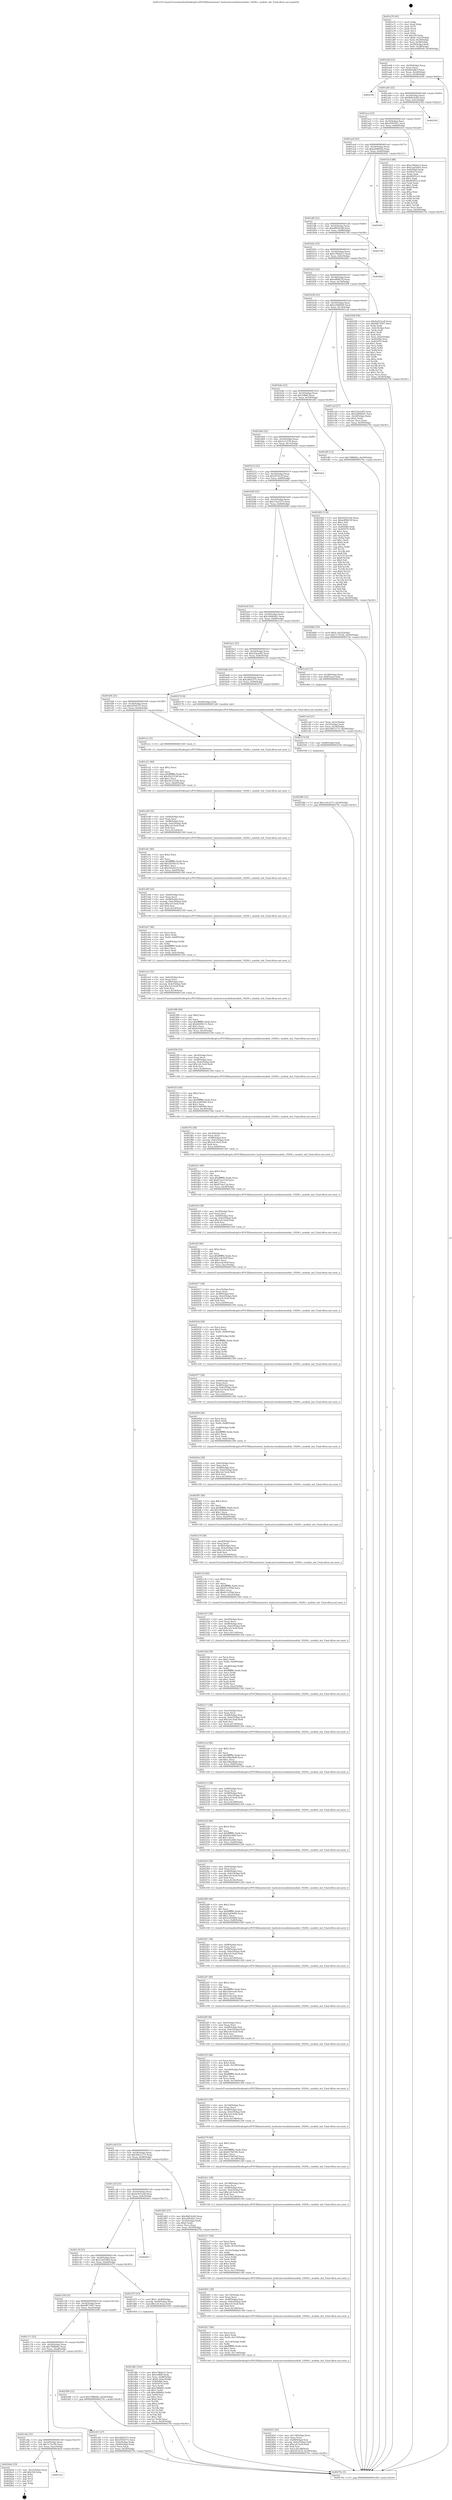 digraph "0x401a70" {
  label = "0x401a70 (/mnt/c/Users/mathe/Desktop/tcc/POCII/binaries/extr_hashcatsrcmodulesmodule_19200.c_module_init_Final-ollvm.out::main(0))"
  labelloc = "t"
  node[shape=record]

  Entry [label="",width=0.3,height=0.3,shape=circle,fillcolor=black,style=filled]
  "0x401a9d" [label="{
     0x401a9d [23]\l
     | [instrs]\l
     &nbsp;&nbsp;0x401a9d \<+3\>: mov -0x50(%rbp),%eax\l
     &nbsp;&nbsp;0x401aa0 \<+2\>: mov %eax,%ecx\l
     &nbsp;&nbsp;0x401aa2 \<+6\>: sub $0x8a0afb7f,%ecx\l
     &nbsp;&nbsp;0x401aa8 \<+3\>: mov %eax,-0x54(%rbp)\l
     &nbsp;&nbsp;0x401aab \<+3\>: mov %ecx,-0x58(%rbp)\l
     &nbsp;&nbsp;0x401aae \<+6\>: je 000000000040259e \<main+0xb2e\>\l
  }"]
  "0x40259e" [label="{
     0x40259e\l
  }", style=dashed]
  "0x401ab4" [label="{
     0x401ab4 [22]\l
     | [instrs]\l
     &nbsp;&nbsp;0x401ab4 \<+5\>: jmp 0000000000401ab9 \<main+0x49\>\l
     &nbsp;&nbsp;0x401ab9 \<+3\>: mov -0x54(%rbp),%eax\l
     &nbsp;&nbsp;0x401abc \<+5\>: sub $0x9b814c60,%eax\l
     &nbsp;&nbsp;0x401ac1 \<+3\>: mov %eax,-0x5c(%rbp)\l
     &nbsp;&nbsp;0x401ac4 \<+6\>: je 0000000000402592 \<main+0xb22\>\l
  }"]
  Exit [label="",width=0.3,height=0.3,shape=circle,fillcolor=black,style=filled,peripheries=2]
  "0x402592" [label="{
     0x402592\l
  }", style=dashed]
  "0x401aca" [label="{
     0x401aca [22]\l
     | [instrs]\l
     &nbsp;&nbsp;0x401aca \<+5\>: jmp 0000000000401acf \<main+0x5f\>\l
     &nbsp;&nbsp;0x401acf \<+3\>: mov -0x54(%rbp),%eax\l
     &nbsp;&nbsp;0x401ad2 \<+5\>: sub $0xa5f93d21,%eax\l
     &nbsp;&nbsp;0x401ad7 \<+3\>: mov %eax,-0x60(%rbp)\l
     &nbsp;&nbsp;0x401ada \<+6\>: je 0000000000401d1d \<main+0x2ad\>\l
  }"]
  "0x401ca3" [label="{
     0x401ca3\l
  }", style=dashed]
  "0x401d1d" [label="{
     0x401d1d [88]\l
     | [instrs]\l
     &nbsp;&nbsp;0x401d1d \<+5\>: mov $0xe786da15,%eax\l
     &nbsp;&nbsp;0x401d22 \<+5\>: mov $0x52a02b62,%ecx\l
     &nbsp;&nbsp;0x401d27 \<+7\>: mov 0x4050b0,%edx\l
     &nbsp;&nbsp;0x401d2e \<+7\>: mov 0x405070,%esi\l
     &nbsp;&nbsp;0x401d35 \<+2\>: mov %edx,%edi\l
     &nbsp;&nbsp;0x401d37 \<+6\>: add $0x893f51e3,%edi\l
     &nbsp;&nbsp;0x401d3d \<+3\>: sub $0x1,%edi\l
     &nbsp;&nbsp;0x401d40 \<+6\>: sub $0x893f51e3,%edi\l
     &nbsp;&nbsp;0x401d46 \<+3\>: imul %edi,%edx\l
     &nbsp;&nbsp;0x401d49 \<+3\>: and $0x1,%edx\l
     &nbsp;&nbsp;0x401d4c \<+3\>: cmp $0x0,%edx\l
     &nbsp;&nbsp;0x401d4f \<+4\>: sete %r8b\l
     &nbsp;&nbsp;0x401d53 \<+3\>: cmp $0xa,%esi\l
     &nbsp;&nbsp;0x401d56 \<+4\>: setl %r9b\l
     &nbsp;&nbsp;0x401d5a \<+3\>: mov %r8b,%r10b\l
     &nbsp;&nbsp;0x401d5d \<+3\>: and %r9b,%r10b\l
     &nbsp;&nbsp;0x401d60 \<+3\>: xor %r9b,%r8b\l
     &nbsp;&nbsp;0x401d63 \<+3\>: or %r8b,%r10b\l
     &nbsp;&nbsp;0x401d66 \<+4\>: test $0x1,%r10b\l
     &nbsp;&nbsp;0x401d6a \<+3\>: cmovne %ecx,%eax\l
     &nbsp;&nbsp;0x401d6d \<+3\>: mov %eax,-0x50(%rbp)\l
     &nbsp;&nbsp;0x401d70 \<+5\>: jmp 000000000040270c \<main+0xc9c\>\l
  }"]
  "0x401ae0" [label="{
     0x401ae0 [22]\l
     | [instrs]\l
     &nbsp;&nbsp;0x401ae0 \<+5\>: jmp 0000000000401ae5 \<main+0x75\>\l
     &nbsp;&nbsp;0x401ae5 \<+3\>: mov -0x54(%rbp),%eax\l
     &nbsp;&nbsp;0x401ae8 \<+5\>: sub $0xa69f045b,%eax\l
     &nbsp;&nbsp;0x401aed \<+3\>: mov %eax,-0x64(%rbp)\l
     &nbsp;&nbsp;0x401af0 \<+6\>: je 0000000000402681 \<main+0xc11\>\l
  }"]
  "0x4026a0" [label="{
     0x4026a0 [19]\l
     | [instrs]\l
     &nbsp;&nbsp;0x4026a0 \<+3\>: mov -0x2c(%rbp),%eax\l
     &nbsp;&nbsp;0x4026a3 \<+7\>: add $0x100,%rsp\l
     &nbsp;&nbsp;0x4026aa \<+1\>: pop %rbx\l
     &nbsp;&nbsp;0x4026ab \<+2\>: pop %r12\l
     &nbsp;&nbsp;0x4026ad \<+2\>: pop %r14\l
     &nbsp;&nbsp;0x4026af \<+2\>: pop %r15\l
     &nbsp;&nbsp;0x4026b1 \<+1\>: pop %rbp\l
     &nbsp;&nbsp;0x4026b2 \<+1\>: ret\l
  }"]
  "0x402681" [label="{
     0x402681\l
  }", style=dashed]
  "0x401af6" [label="{
     0x401af6 [22]\l
     | [instrs]\l
     &nbsp;&nbsp;0x401af6 \<+5\>: jmp 0000000000401afb \<main+0x8b\>\l
     &nbsp;&nbsp;0x401afb \<+3\>: mov -0x54(%rbp),%eax\l
     &nbsp;&nbsp;0x401afe \<+5\>: sub $0xd865bcd8,%eax\l
     &nbsp;&nbsp;0x401b03 \<+3\>: mov %eax,-0x68(%rbp)\l
     &nbsp;&nbsp;0x401b06 \<+6\>: je 0000000000402700 \<main+0xc90\>\l
  }"]
  "0x402586" [label="{
     0x402586 [12]\l
     | [instrs]\l
     &nbsp;&nbsp;0x402586 \<+7\>: movl $0x116c5273,-0x50(%rbp)\l
     &nbsp;&nbsp;0x40258d \<+5\>: jmp 000000000040270c \<main+0xc9c\>\l
  }"]
  "0x402700" [label="{
     0x402700\l
  }", style=dashed]
  "0x401b0c" [label="{
     0x401b0c [22]\l
     | [instrs]\l
     &nbsp;&nbsp;0x401b0c \<+5\>: jmp 0000000000401b11 \<main+0xa1\>\l
     &nbsp;&nbsp;0x401b11 \<+3\>: mov -0x54(%rbp),%eax\l
     &nbsp;&nbsp;0x401b14 \<+5\>: sub $0xe786da15,%eax\l
     &nbsp;&nbsp;0x401b19 \<+3\>: mov %eax,-0x6c(%rbp)\l
     &nbsp;&nbsp;0x401b1c \<+6\>: je 00000000004026b3 \<main+0xc43\>\l
  }"]
  "0x40257d" [label="{
     0x40257d [9]\l
     | [instrs]\l
     &nbsp;&nbsp;0x40257d \<+4\>: mov -0x48(%rbp),%rdi\l
     &nbsp;&nbsp;0x402581 \<+5\>: call 0000000000401030 \<free@plt\>\l
     | [calls]\l
     &nbsp;&nbsp;0x401030 \{1\} (unknown)\l
  }"]
  "0x4026b3" [label="{
     0x4026b3\l
  }", style=dashed]
  "0x401b22" [label="{
     0x401b22 [22]\l
     | [instrs]\l
     &nbsp;&nbsp;0x401b22 \<+5\>: jmp 0000000000401b27 \<main+0xb7\>\l
     &nbsp;&nbsp;0x401b27 \<+3\>: mov -0x54(%rbp),%eax\l
     &nbsp;&nbsp;0x401b2a \<+5\>: sub $0xedf99e78,%eax\l
     &nbsp;&nbsp;0x401b2f \<+3\>: mov %eax,-0x70(%rbp)\l
     &nbsp;&nbsp;0x401b32 \<+6\>: je 0000000000402508 \<main+0xa98\>\l
  }"]
  "0x402455" [label="{
     0x402455 [45]\l
     | [instrs]\l
     &nbsp;&nbsp;0x402455 \<+6\>: mov -0x118(%rbp),%ecx\l
     &nbsp;&nbsp;0x40245b \<+3\>: imul %eax,%ecx\l
     &nbsp;&nbsp;0x40245e \<+4\>: mov -0x48(%rbp),%rsi\l
     &nbsp;&nbsp;0x402462 \<+4\>: movslq -0x4c(%rbp),%rdi\l
     &nbsp;&nbsp;0x402466 \<+7\>: imul $0x1e0,%rdi,%rdi\l
     &nbsp;&nbsp;0x40246d \<+3\>: add %rdi,%rsi\l
     &nbsp;&nbsp;0x402470 \<+6\>: mov %ecx,0x1d8(%rsi)\l
     &nbsp;&nbsp;0x402476 \<+7\>: movl $0x347d12f,-0x50(%rbp)\l
     &nbsp;&nbsp;0x40247d \<+5\>: jmp 000000000040270c \<main+0xc9c\>\l
  }"]
  "0x402508" [label="{
     0x402508 [96]\l
     | [instrs]\l
     &nbsp;&nbsp;0x402508 \<+5\>: mov $0x4e931ee8,%eax\l
     &nbsp;&nbsp;0x40250d \<+5\>: mov $0x6f872907,%ecx\l
     &nbsp;&nbsp;0x402512 \<+2\>: xor %edx,%edx\l
     &nbsp;&nbsp;0x402514 \<+3\>: mov -0x4c(%rbp),%esi\l
     &nbsp;&nbsp;0x402517 \<+2\>: mov %edx,%edi\l
     &nbsp;&nbsp;0x402519 \<+3\>: sub $0x1,%edi\l
     &nbsp;&nbsp;0x40251c \<+2\>: sub %edi,%esi\l
     &nbsp;&nbsp;0x40251e \<+3\>: mov %esi,-0x4c(%rbp)\l
     &nbsp;&nbsp;0x402521 \<+7\>: mov 0x4050b0,%esi\l
     &nbsp;&nbsp;0x402528 \<+7\>: mov 0x405070,%edi\l
     &nbsp;&nbsp;0x40252f \<+3\>: sub $0x1,%edx\l
     &nbsp;&nbsp;0x402532 \<+3\>: mov %esi,%r8d\l
     &nbsp;&nbsp;0x402535 \<+3\>: add %edx,%r8d\l
     &nbsp;&nbsp;0x402538 \<+4\>: imul %r8d,%esi\l
     &nbsp;&nbsp;0x40253c \<+3\>: and $0x1,%esi\l
     &nbsp;&nbsp;0x40253f \<+3\>: cmp $0x0,%esi\l
     &nbsp;&nbsp;0x402542 \<+4\>: sete %r9b\l
     &nbsp;&nbsp;0x402546 \<+3\>: cmp $0xa,%edi\l
     &nbsp;&nbsp;0x402549 \<+4\>: setl %r10b\l
     &nbsp;&nbsp;0x40254d \<+3\>: mov %r9b,%r11b\l
     &nbsp;&nbsp;0x402550 \<+3\>: and %r10b,%r11b\l
     &nbsp;&nbsp;0x402553 \<+3\>: xor %r10b,%r9b\l
     &nbsp;&nbsp;0x402556 \<+3\>: or %r9b,%r11b\l
     &nbsp;&nbsp;0x402559 \<+4\>: test $0x1,%r11b\l
     &nbsp;&nbsp;0x40255d \<+3\>: cmovne %ecx,%eax\l
     &nbsp;&nbsp;0x402560 \<+3\>: mov %eax,-0x50(%rbp)\l
     &nbsp;&nbsp;0x402563 \<+5\>: jmp 000000000040270c \<main+0xc9c\>\l
  }"]
  "0x401b38" [label="{
     0x401b38 [22]\l
     | [instrs]\l
     &nbsp;&nbsp;0x401b38 \<+5\>: jmp 0000000000401b3d \<main+0xcd\>\l
     &nbsp;&nbsp;0x401b3d \<+3\>: mov -0x54(%rbp),%eax\l
     &nbsp;&nbsp;0x401b40 \<+5\>: sub $0xee448569,%eax\l
     &nbsp;&nbsp;0x401b45 \<+3\>: mov %eax,-0x74(%rbp)\l
     &nbsp;&nbsp;0x401b48 \<+6\>: je 0000000000401cad \<main+0x23d\>\l
  }"]
  "0x402427" [label="{
     0x402427 [46]\l
     | [instrs]\l
     &nbsp;&nbsp;0x402427 \<+2\>: xor %ecx,%ecx\l
     &nbsp;&nbsp;0x402429 \<+5\>: mov $0x2,%edx\l
     &nbsp;&nbsp;0x40242e \<+6\>: mov %edx,-0x114(%rbp)\l
     &nbsp;&nbsp;0x402434 \<+1\>: cltd\l
     &nbsp;&nbsp;0x402435 \<+7\>: mov -0x114(%rbp),%r8d\l
     &nbsp;&nbsp;0x40243c \<+3\>: idiv %r8d\l
     &nbsp;&nbsp;0x40243f \<+6\>: imul $0xfffffffe,%edx,%edx\l
     &nbsp;&nbsp;0x402445 \<+3\>: sub $0x1,%ecx\l
     &nbsp;&nbsp;0x402448 \<+2\>: sub %ecx,%edx\l
     &nbsp;&nbsp;0x40244a \<+6\>: mov %edx,-0x118(%rbp)\l
     &nbsp;&nbsp;0x402450 \<+5\>: call 0000000000401160 \<next_i\>\l
     | [calls]\l
     &nbsp;&nbsp;0x401160 \{1\} (/mnt/c/Users/mathe/Desktop/tcc/POCII/binaries/extr_hashcatsrcmodulesmodule_19200.c_module_init_Final-ollvm.out::next_i)\l
  }"]
  "0x401cad" [label="{
     0x401cad [27]\l
     | [instrs]\l
     &nbsp;&nbsp;0x401cad \<+5\>: mov $0x224aedf2,%eax\l
     &nbsp;&nbsp;0x401cb2 \<+5\>: mov $0x1d846441,%ecx\l
     &nbsp;&nbsp;0x401cb7 \<+3\>: mov -0x28(%rbp),%edx\l
     &nbsp;&nbsp;0x401cba \<+3\>: cmp $0x2,%edx\l
     &nbsp;&nbsp;0x401cbd \<+3\>: cmovne %ecx,%eax\l
     &nbsp;&nbsp;0x401cc0 \<+3\>: mov %eax,-0x50(%rbp)\l
     &nbsp;&nbsp;0x401cc3 \<+5\>: jmp 000000000040270c \<main+0xc9c\>\l
  }"]
  "0x401b4e" [label="{
     0x401b4e [22]\l
     | [instrs]\l
     &nbsp;&nbsp;0x401b4e \<+5\>: jmp 0000000000401b53 \<main+0xe3\>\l
     &nbsp;&nbsp;0x401b53 \<+3\>: mov -0x54(%rbp),%eax\l
     &nbsp;&nbsp;0x401b56 \<+5\>: sub $0x3effd6,%eax\l
     &nbsp;&nbsp;0x401b5b \<+3\>: mov %eax,-0x78(%rbp)\l
     &nbsp;&nbsp;0x401b5e \<+6\>: je 0000000000401df5 \<main+0x385\>\l
  }"]
  "0x40270c" [label="{
     0x40270c [5]\l
     | [instrs]\l
     &nbsp;&nbsp;0x40270c \<+5\>: jmp 0000000000401a9d \<main+0x2d\>\l
  }"]
  "0x401a70" [label="{
     0x401a70 [45]\l
     | [instrs]\l
     &nbsp;&nbsp;0x401a70 \<+1\>: push %rbp\l
     &nbsp;&nbsp;0x401a71 \<+3\>: mov %rsp,%rbp\l
     &nbsp;&nbsp;0x401a74 \<+2\>: push %r15\l
     &nbsp;&nbsp;0x401a76 \<+2\>: push %r14\l
     &nbsp;&nbsp;0x401a78 \<+2\>: push %r12\l
     &nbsp;&nbsp;0x401a7a \<+1\>: push %rbx\l
     &nbsp;&nbsp;0x401a7b \<+7\>: sub $0x100,%rsp\l
     &nbsp;&nbsp;0x401a82 \<+7\>: movl $0x0,-0x2c(%rbp)\l
     &nbsp;&nbsp;0x401a89 \<+3\>: mov %edi,-0x30(%rbp)\l
     &nbsp;&nbsp;0x401a8c \<+4\>: mov %rsi,-0x38(%rbp)\l
     &nbsp;&nbsp;0x401a90 \<+3\>: mov -0x30(%rbp),%edi\l
     &nbsp;&nbsp;0x401a93 \<+3\>: mov %edi,-0x28(%rbp)\l
     &nbsp;&nbsp;0x401a96 \<+7\>: movl $0xee448569,-0x50(%rbp)\l
  }"]
  "0x402401" [label="{
     0x402401 [38]\l
     | [instrs]\l
     &nbsp;&nbsp;0x402401 \<+6\>: mov -0x110(%rbp),%ecx\l
     &nbsp;&nbsp;0x402407 \<+3\>: imul %eax,%ecx\l
     &nbsp;&nbsp;0x40240a \<+4\>: mov -0x48(%rbp),%rsi\l
     &nbsp;&nbsp;0x40240e \<+4\>: movslq -0x4c(%rbp),%rdi\l
     &nbsp;&nbsp;0x402412 \<+7\>: imul $0x1e0,%rdi,%rdi\l
     &nbsp;&nbsp;0x402419 \<+3\>: add %rdi,%rsi\l
     &nbsp;&nbsp;0x40241c \<+6\>: mov %ecx,0x1d4(%rsi)\l
     &nbsp;&nbsp;0x402422 \<+5\>: call 0000000000401160 \<next_i\>\l
     | [calls]\l
     &nbsp;&nbsp;0x401160 \{1\} (/mnt/c/Users/mathe/Desktop/tcc/POCII/binaries/extr_hashcatsrcmodulesmodule_19200.c_module_init_Final-ollvm.out::next_i)\l
  }"]
  "0x401df5" [label="{
     0x401df5 [12]\l
     | [instrs]\l
     &nbsp;&nbsp;0x401df5 \<+7\>: movl $0x79f8bf4e,-0x50(%rbp)\l
     &nbsp;&nbsp;0x401dfc \<+5\>: jmp 000000000040270c \<main+0xc9c\>\l
  }"]
  "0x401b64" [label="{
     0x401b64 [22]\l
     | [instrs]\l
     &nbsp;&nbsp;0x401b64 \<+5\>: jmp 0000000000401b69 \<main+0xf9\>\l
     &nbsp;&nbsp;0x401b69 \<+3\>: mov -0x54(%rbp),%eax\l
     &nbsp;&nbsp;0x401b6c \<+5\>: sub $0x1e12276,%eax\l
     &nbsp;&nbsp;0x401b71 \<+3\>: mov %eax,-0x7c(%rbp)\l
     &nbsp;&nbsp;0x401b74 \<+6\>: je 0000000000402624 \<main+0xbb4\>\l
  }"]
  "0x4023c7" [label="{
     0x4023c7 [58]\l
     | [instrs]\l
     &nbsp;&nbsp;0x4023c7 \<+2\>: xor %ecx,%ecx\l
     &nbsp;&nbsp;0x4023c9 \<+5\>: mov $0x2,%edx\l
     &nbsp;&nbsp;0x4023ce \<+6\>: mov %edx,-0x10c(%rbp)\l
     &nbsp;&nbsp;0x4023d4 \<+1\>: cltd\l
     &nbsp;&nbsp;0x4023d5 \<+7\>: mov -0x10c(%rbp),%r8d\l
     &nbsp;&nbsp;0x4023dc \<+3\>: idiv %r8d\l
     &nbsp;&nbsp;0x4023df \<+6\>: imul $0xfffffffe,%edx,%edx\l
     &nbsp;&nbsp;0x4023e5 \<+3\>: mov %ecx,%r9d\l
     &nbsp;&nbsp;0x4023e8 \<+3\>: sub %edx,%r9d\l
     &nbsp;&nbsp;0x4023eb \<+2\>: mov %ecx,%edx\l
     &nbsp;&nbsp;0x4023ed \<+3\>: sub $0x1,%edx\l
     &nbsp;&nbsp;0x4023f0 \<+3\>: add %edx,%r9d\l
     &nbsp;&nbsp;0x4023f3 \<+3\>: sub %r9d,%ecx\l
     &nbsp;&nbsp;0x4023f6 \<+6\>: mov %ecx,-0x110(%rbp)\l
     &nbsp;&nbsp;0x4023fc \<+5\>: call 0000000000401160 \<next_i\>\l
     | [calls]\l
     &nbsp;&nbsp;0x401160 \{1\} (/mnt/c/Users/mathe/Desktop/tcc/POCII/binaries/extr_hashcatsrcmodulesmodule_19200.c_module_init_Final-ollvm.out::next_i)\l
  }"]
  "0x402624" [label="{
     0x402624\l
  }", style=dashed]
  "0x401b7a" [label="{
     0x401b7a [22]\l
     | [instrs]\l
     &nbsp;&nbsp;0x401b7a \<+5\>: jmp 0000000000401b7f \<main+0x10f\>\l
     &nbsp;&nbsp;0x401b7f \<+3\>: mov -0x54(%rbp),%eax\l
     &nbsp;&nbsp;0x401b82 \<+5\>: sub $0x347d12f,%eax\l
     &nbsp;&nbsp;0x401b87 \<+3\>: mov %eax,-0x80(%rbp)\l
     &nbsp;&nbsp;0x401b8a \<+6\>: je 0000000000402482 \<main+0xa12\>\l
  }"]
  "0x4023a1" [label="{
     0x4023a1 [38]\l
     | [instrs]\l
     &nbsp;&nbsp;0x4023a1 \<+6\>: mov -0x108(%rbp),%ecx\l
     &nbsp;&nbsp;0x4023a7 \<+3\>: imul %eax,%ecx\l
     &nbsp;&nbsp;0x4023aa \<+4\>: mov -0x48(%rbp),%rsi\l
     &nbsp;&nbsp;0x4023ae \<+4\>: movslq -0x4c(%rbp),%rdi\l
     &nbsp;&nbsp;0x4023b2 \<+7\>: imul $0x1e0,%rdi,%rdi\l
     &nbsp;&nbsp;0x4023b9 \<+3\>: add %rdi,%rsi\l
     &nbsp;&nbsp;0x4023bc \<+6\>: mov %ecx,0x1d0(%rsi)\l
     &nbsp;&nbsp;0x4023c2 \<+5\>: call 0000000000401160 \<next_i\>\l
     | [calls]\l
     &nbsp;&nbsp;0x401160 \{1\} (/mnt/c/Users/mathe/Desktop/tcc/POCII/binaries/extr_hashcatsrcmodulesmodule_19200.c_module_init_Final-ollvm.out::next_i)\l
  }"]
  "0x402482" [label="{
     0x402482 [134]\l
     | [instrs]\l
     &nbsp;&nbsp;0x402482 \<+5\>: mov $0x4e931ee8,%eax\l
     &nbsp;&nbsp;0x402487 \<+5\>: mov $0xedf99e78,%ecx\l
     &nbsp;&nbsp;0x40248c \<+2\>: mov $0x1,%dl\l
     &nbsp;&nbsp;0x40248e \<+2\>: xor %esi,%esi\l
     &nbsp;&nbsp;0x402490 \<+7\>: mov 0x4050b0,%edi\l
     &nbsp;&nbsp;0x402497 \<+8\>: mov 0x405070,%r8d\l
     &nbsp;&nbsp;0x40249f \<+3\>: sub $0x1,%esi\l
     &nbsp;&nbsp;0x4024a2 \<+3\>: mov %edi,%r9d\l
     &nbsp;&nbsp;0x4024a5 \<+3\>: add %esi,%r9d\l
     &nbsp;&nbsp;0x4024a8 \<+4\>: imul %r9d,%edi\l
     &nbsp;&nbsp;0x4024ac \<+3\>: and $0x1,%edi\l
     &nbsp;&nbsp;0x4024af \<+3\>: cmp $0x0,%edi\l
     &nbsp;&nbsp;0x4024b2 \<+4\>: sete %r10b\l
     &nbsp;&nbsp;0x4024b6 \<+4\>: cmp $0xa,%r8d\l
     &nbsp;&nbsp;0x4024ba \<+4\>: setl %r11b\l
     &nbsp;&nbsp;0x4024be \<+3\>: mov %r10b,%bl\l
     &nbsp;&nbsp;0x4024c1 \<+3\>: xor $0xff,%bl\l
     &nbsp;&nbsp;0x4024c4 \<+3\>: mov %r11b,%r14b\l
     &nbsp;&nbsp;0x4024c7 \<+4\>: xor $0xff,%r14b\l
     &nbsp;&nbsp;0x4024cb \<+3\>: xor $0x0,%dl\l
     &nbsp;&nbsp;0x4024ce \<+3\>: mov %bl,%r15b\l
     &nbsp;&nbsp;0x4024d1 \<+4\>: and $0x0,%r15b\l
     &nbsp;&nbsp;0x4024d5 \<+3\>: and %dl,%r10b\l
     &nbsp;&nbsp;0x4024d8 \<+3\>: mov %r14b,%r12b\l
     &nbsp;&nbsp;0x4024db \<+4\>: and $0x0,%r12b\l
     &nbsp;&nbsp;0x4024df \<+3\>: and %dl,%r11b\l
     &nbsp;&nbsp;0x4024e2 \<+3\>: or %r10b,%r15b\l
     &nbsp;&nbsp;0x4024e5 \<+3\>: or %r11b,%r12b\l
     &nbsp;&nbsp;0x4024e8 \<+3\>: xor %r12b,%r15b\l
     &nbsp;&nbsp;0x4024eb \<+3\>: or %r14b,%bl\l
     &nbsp;&nbsp;0x4024ee \<+3\>: xor $0xff,%bl\l
     &nbsp;&nbsp;0x4024f1 \<+3\>: or $0x0,%dl\l
     &nbsp;&nbsp;0x4024f4 \<+2\>: and %dl,%bl\l
     &nbsp;&nbsp;0x4024f6 \<+3\>: or %bl,%r15b\l
     &nbsp;&nbsp;0x4024f9 \<+4\>: test $0x1,%r15b\l
     &nbsp;&nbsp;0x4024fd \<+3\>: cmovne %ecx,%eax\l
     &nbsp;&nbsp;0x402500 \<+3\>: mov %eax,-0x50(%rbp)\l
     &nbsp;&nbsp;0x402503 \<+5\>: jmp 000000000040270c \<main+0xc9c\>\l
  }"]
  "0x401b90" [label="{
     0x401b90 [25]\l
     | [instrs]\l
     &nbsp;&nbsp;0x401b90 \<+5\>: jmp 0000000000401b95 \<main+0x125\>\l
     &nbsp;&nbsp;0x401b95 \<+3\>: mov -0x54(%rbp),%eax\l
     &nbsp;&nbsp;0x401b98 \<+5\>: sub $0x116c5273,%eax\l
     &nbsp;&nbsp;0x401b9d \<+6\>: mov %eax,-0x84(%rbp)\l
     &nbsp;&nbsp;0x401ba3 \<+6\>: je 000000000040268d \<main+0xc1d\>\l
  }"]
  "0x402379" [label="{
     0x402379 [40]\l
     | [instrs]\l
     &nbsp;&nbsp;0x402379 \<+5\>: mov $0x2,%ecx\l
     &nbsp;&nbsp;0x40237e \<+1\>: cltd\l
     &nbsp;&nbsp;0x40237f \<+2\>: idiv %ecx\l
     &nbsp;&nbsp;0x402381 \<+6\>: imul $0xfffffffe,%edx,%ecx\l
     &nbsp;&nbsp;0x402387 \<+6\>: sub $0x437b0740,%ecx\l
     &nbsp;&nbsp;0x40238d \<+3\>: add $0x1,%ecx\l
     &nbsp;&nbsp;0x402390 \<+6\>: add $0x437b0740,%ecx\l
     &nbsp;&nbsp;0x402396 \<+6\>: mov %ecx,-0x108(%rbp)\l
     &nbsp;&nbsp;0x40239c \<+5\>: call 0000000000401160 \<next_i\>\l
     | [calls]\l
     &nbsp;&nbsp;0x401160 \{1\} (/mnt/c/Users/mathe/Desktop/tcc/POCII/binaries/extr_hashcatsrcmodulesmodule_19200.c_module_init_Final-ollvm.out::next_i)\l
  }"]
  "0x40268d" [label="{
     0x40268d [19]\l
     | [instrs]\l
     &nbsp;&nbsp;0x40268d \<+7\>: movl $0x0,-0x2c(%rbp)\l
     &nbsp;&nbsp;0x402694 \<+7\>: movl $0x7c75e3fe,-0x50(%rbp)\l
     &nbsp;&nbsp;0x40269b \<+5\>: jmp 000000000040270c \<main+0xc9c\>\l
  }"]
  "0x401ba9" [label="{
     0x401ba9 [25]\l
     | [instrs]\l
     &nbsp;&nbsp;0x401ba9 \<+5\>: jmp 0000000000401bae \<main+0x13e\>\l
     &nbsp;&nbsp;0x401bae \<+3\>: mov -0x54(%rbp),%eax\l
     &nbsp;&nbsp;0x401bb1 \<+5\>: sub $0x1d846441,%eax\l
     &nbsp;&nbsp;0x401bb6 \<+6\>: mov %eax,-0x88(%rbp)\l
     &nbsp;&nbsp;0x401bbc \<+6\>: je 0000000000401cc8 \<main+0x258\>\l
  }"]
  "0x402353" [label="{
     0x402353 [38]\l
     | [instrs]\l
     &nbsp;&nbsp;0x402353 \<+6\>: mov -0x104(%rbp),%ecx\l
     &nbsp;&nbsp;0x402359 \<+3\>: imul %eax,%ecx\l
     &nbsp;&nbsp;0x40235c \<+4\>: mov -0x48(%rbp),%rsi\l
     &nbsp;&nbsp;0x402360 \<+4\>: movslq -0x4c(%rbp),%rdi\l
     &nbsp;&nbsp;0x402364 \<+7\>: imul $0x1e0,%rdi,%rdi\l
     &nbsp;&nbsp;0x40236b \<+3\>: add %rdi,%rsi\l
     &nbsp;&nbsp;0x40236e \<+6\>: mov %ecx,0x198(%rsi)\l
     &nbsp;&nbsp;0x402374 \<+5\>: call 0000000000401160 \<next_i\>\l
     | [calls]\l
     &nbsp;&nbsp;0x401160 \{1\} (/mnt/c/Users/mathe/Desktop/tcc/POCII/binaries/extr_hashcatsrcmodulesmodule_19200.c_module_init_Final-ollvm.out::next_i)\l
  }"]
  "0x401cc8" [label="{
     0x401cc8\l
  }", style=dashed]
  "0x401bc2" [label="{
     0x401bc2 [25]\l
     | [instrs]\l
     &nbsp;&nbsp;0x401bc2 \<+5\>: jmp 0000000000401bc7 \<main+0x157\>\l
     &nbsp;&nbsp;0x401bc7 \<+3\>: mov -0x54(%rbp),%eax\l
     &nbsp;&nbsp;0x401bca \<+5\>: sub $0x224aedf2,%eax\l
     &nbsp;&nbsp;0x401bcf \<+6\>: mov %eax,-0x8c(%rbp)\l
     &nbsp;&nbsp;0x401bd5 \<+6\>: je 0000000000401ce0 \<main+0x270\>\l
  }"]
  "0x402325" [label="{
     0x402325 [46]\l
     | [instrs]\l
     &nbsp;&nbsp;0x402325 \<+2\>: xor %ecx,%ecx\l
     &nbsp;&nbsp;0x402327 \<+5\>: mov $0x2,%edx\l
     &nbsp;&nbsp;0x40232c \<+6\>: mov %edx,-0x100(%rbp)\l
     &nbsp;&nbsp;0x402332 \<+1\>: cltd\l
     &nbsp;&nbsp;0x402333 \<+7\>: mov -0x100(%rbp),%r8d\l
     &nbsp;&nbsp;0x40233a \<+3\>: idiv %r8d\l
     &nbsp;&nbsp;0x40233d \<+6\>: imul $0xfffffffe,%edx,%edx\l
     &nbsp;&nbsp;0x402343 \<+3\>: sub $0x1,%ecx\l
     &nbsp;&nbsp;0x402346 \<+2\>: sub %ecx,%edx\l
     &nbsp;&nbsp;0x402348 \<+6\>: mov %edx,-0x104(%rbp)\l
     &nbsp;&nbsp;0x40234e \<+5\>: call 0000000000401160 \<next_i\>\l
     | [calls]\l
     &nbsp;&nbsp;0x401160 \{1\} (/mnt/c/Users/mathe/Desktop/tcc/POCII/binaries/extr_hashcatsrcmodulesmodule_19200.c_module_init_Final-ollvm.out::next_i)\l
  }"]
  "0x401ce0" [label="{
     0x401ce0 [13]\l
     | [instrs]\l
     &nbsp;&nbsp;0x401ce0 \<+4\>: mov -0x38(%rbp),%rax\l
     &nbsp;&nbsp;0x401ce4 \<+4\>: mov 0x8(%rax),%rdi\l
     &nbsp;&nbsp;0x401ce8 \<+5\>: call 0000000000401060 \<atoi@plt\>\l
     | [calls]\l
     &nbsp;&nbsp;0x401060 \{1\} (unknown)\l
  }"]
  "0x401bdb" [label="{
     0x401bdb [25]\l
     | [instrs]\l
     &nbsp;&nbsp;0x401bdb \<+5\>: jmp 0000000000401be0 \<main+0x170\>\l
     &nbsp;&nbsp;0x401be0 \<+3\>: mov -0x54(%rbp),%eax\l
     &nbsp;&nbsp;0x401be3 \<+5\>: sub $0x24b4257c,%eax\l
     &nbsp;&nbsp;0x401be8 \<+6\>: mov %eax,-0x90(%rbp)\l
     &nbsp;&nbsp;0x401bee \<+6\>: je 0000000000402574 \<main+0xb04\>\l
  }"]
  "0x401ced" [label="{
     0x401ced [21]\l
     | [instrs]\l
     &nbsp;&nbsp;0x401ced \<+3\>: mov %eax,-0x3c(%rbp)\l
     &nbsp;&nbsp;0x401cf0 \<+3\>: mov -0x3c(%rbp),%eax\l
     &nbsp;&nbsp;0x401cf3 \<+3\>: mov %eax,-0x24(%rbp)\l
     &nbsp;&nbsp;0x401cf6 \<+7\>: movl $0x39b31173,-0x50(%rbp)\l
     &nbsp;&nbsp;0x401cfd \<+5\>: jmp 000000000040270c \<main+0xc9c\>\l
  }"]
  "0x4022ff" [label="{
     0x4022ff [38]\l
     | [instrs]\l
     &nbsp;&nbsp;0x4022ff \<+6\>: mov -0xfc(%rbp),%ecx\l
     &nbsp;&nbsp;0x402305 \<+3\>: imul %eax,%ecx\l
     &nbsp;&nbsp;0x402308 \<+4\>: mov -0x48(%rbp),%rsi\l
     &nbsp;&nbsp;0x40230c \<+4\>: movslq -0x4c(%rbp),%rdi\l
     &nbsp;&nbsp;0x402310 \<+7\>: imul $0x1e0,%rdi,%rdi\l
     &nbsp;&nbsp;0x402317 \<+3\>: add %rdi,%rsi\l
     &nbsp;&nbsp;0x40231a \<+6\>: mov %ecx,0x194(%rsi)\l
     &nbsp;&nbsp;0x402320 \<+5\>: call 0000000000401160 \<next_i\>\l
     | [calls]\l
     &nbsp;&nbsp;0x401160 \{1\} (/mnt/c/Users/mathe/Desktop/tcc/POCII/binaries/extr_hashcatsrcmodulesmodule_19200.c_module_init_Final-ollvm.out::next_i)\l
  }"]
  "0x402574" [label="{
     0x402574 [9]\l
     | [instrs]\l
     &nbsp;&nbsp;0x402574 \<+4\>: mov -0x48(%rbp),%rdi\l
     &nbsp;&nbsp;0x402578 \<+5\>: call 00000000004015d0 \<module_init\>\l
     | [calls]\l
     &nbsp;&nbsp;0x4015d0 \{1\} (/mnt/c/Users/mathe/Desktop/tcc/POCII/binaries/extr_hashcatsrcmodulesmodule_19200.c_module_init_Final-ollvm.out::module_init)\l
  }"]
  "0x401bf4" [label="{
     0x401bf4 [25]\l
     | [instrs]\l
     &nbsp;&nbsp;0x401bf4 \<+5\>: jmp 0000000000401bf9 \<main+0x189\>\l
     &nbsp;&nbsp;0x401bf9 \<+3\>: mov -0x54(%rbp),%eax\l
     &nbsp;&nbsp;0x401bfc \<+5\>: sub $0x2f356375,%eax\l
     &nbsp;&nbsp;0x401c01 \<+6\>: mov %eax,-0x94(%rbp)\l
     &nbsp;&nbsp;0x401c07 \<+6\>: je 0000000000401e1c \<main+0x3ac\>\l
  }"]
  "0x4022d7" [label="{
     0x4022d7 [40]\l
     | [instrs]\l
     &nbsp;&nbsp;0x4022d7 \<+5\>: mov $0x2,%ecx\l
     &nbsp;&nbsp;0x4022dc \<+1\>: cltd\l
     &nbsp;&nbsp;0x4022dd \<+2\>: idiv %ecx\l
     &nbsp;&nbsp;0x4022df \<+6\>: imul $0xfffffffe,%edx,%ecx\l
     &nbsp;&nbsp;0x4022e5 \<+6\>: sub $0x3c0ecea0,%ecx\l
     &nbsp;&nbsp;0x4022eb \<+3\>: add $0x1,%ecx\l
     &nbsp;&nbsp;0x4022ee \<+6\>: add $0x3c0ecea0,%ecx\l
     &nbsp;&nbsp;0x4022f4 \<+6\>: mov %ecx,-0xfc(%rbp)\l
     &nbsp;&nbsp;0x4022fa \<+5\>: call 0000000000401160 \<next_i\>\l
     | [calls]\l
     &nbsp;&nbsp;0x401160 \{1\} (/mnt/c/Users/mathe/Desktop/tcc/POCII/binaries/extr_hashcatsrcmodulesmodule_19200.c_module_init_Final-ollvm.out::next_i)\l
  }"]
  "0x401e1c" [label="{
     0x401e1c [5]\l
     | [instrs]\l
     &nbsp;&nbsp;0x401e1c \<+5\>: call 0000000000401160 \<next_i\>\l
     | [calls]\l
     &nbsp;&nbsp;0x401160 \{1\} (/mnt/c/Users/mathe/Desktop/tcc/POCII/binaries/extr_hashcatsrcmodulesmodule_19200.c_module_init_Final-ollvm.out::next_i)\l
  }"]
  "0x401c0d" [label="{
     0x401c0d [25]\l
     | [instrs]\l
     &nbsp;&nbsp;0x401c0d \<+5\>: jmp 0000000000401c12 \<main+0x1a2\>\l
     &nbsp;&nbsp;0x401c12 \<+3\>: mov -0x54(%rbp),%eax\l
     &nbsp;&nbsp;0x401c15 \<+5\>: sub $0x39b31173,%eax\l
     &nbsp;&nbsp;0x401c1a \<+6\>: mov %eax,-0x98(%rbp)\l
     &nbsp;&nbsp;0x401c20 \<+6\>: je 0000000000401d02 \<main+0x292\>\l
  }"]
  "0x4022b1" [label="{
     0x4022b1 [38]\l
     | [instrs]\l
     &nbsp;&nbsp;0x4022b1 \<+6\>: mov -0xf8(%rbp),%ecx\l
     &nbsp;&nbsp;0x4022b7 \<+3\>: imul %eax,%ecx\l
     &nbsp;&nbsp;0x4022ba \<+4\>: mov -0x48(%rbp),%rsi\l
     &nbsp;&nbsp;0x4022be \<+4\>: movslq -0x4c(%rbp),%rdi\l
     &nbsp;&nbsp;0x4022c2 \<+7\>: imul $0x1e0,%rdi,%rdi\l
     &nbsp;&nbsp;0x4022c9 \<+3\>: add %rdi,%rsi\l
     &nbsp;&nbsp;0x4022cc \<+6\>: mov %ecx,0x190(%rsi)\l
     &nbsp;&nbsp;0x4022d2 \<+5\>: call 0000000000401160 \<next_i\>\l
     | [calls]\l
     &nbsp;&nbsp;0x401160 \{1\} (/mnt/c/Users/mathe/Desktop/tcc/POCII/binaries/extr_hashcatsrcmodulesmodule_19200.c_module_init_Final-ollvm.out::next_i)\l
  }"]
  "0x401d02" [label="{
     0x401d02 [27]\l
     | [instrs]\l
     &nbsp;&nbsp;0x401d02 \<+5\>: mov $0x9b814c60,%eax\l
     &nbsp;&nbsp;0x401d07 \<+5\>: mov $0xa5f93d21,%ecx\l
     &nbsp;&nbsp;0x401d0c \<+3\>: mov -0x24(%rbp),%edx\l
     &nbsp;&nbsp;0x401d0f \<+3\>: cmp $0x0,%edx\l
     &nbsp;&nbsp;0x401d12 \<+3\>: cmove %ecx,%eax\l
     &nbsp;&nbsp;0x401d15 \<+3\>: mov %eax,-0x50(%rbp)\l
     &nbsp;&nbsp;0x401d18 \<+5\>: jmp 000000000040270c \<main+0xc9c\>\l
  }"]
  "0x401c26" [label="{
     0x401c26 [25]\l
     | [instrs]\l
     &nbsp;&nbsp;0x401c26 \<+5\>: jmp 0000000000401c2b \<main+0x1bb\>\l
     &nbsp;&nbsp;0x401c2b \<+3\>: mov -0x54(%rbp),%eax\l
     &nbsp;&nbsp;0x401c2e \<+5\>: sub $0x4e931ee8,%eax\l
     &nbsp;&nbsp;0x401c33 \<+6\>: mov %eax,-0x9c(%rbp)\l
     &nbsp;&nbsp;0x401c39 \<+6\>: je 00000000004026e1 \<main+0xc71\>\l
  }"]
  "0x402289" [label="{
     0x402289 [40]\l
     | [instrs]\l
     &nbsp;&nbsp;0x402289 \<+5\>: mov $0x2,%ecx\l
     &nbsp;&nbsp;0x40228e \<+1\>: cltd\l
     &nbsp;&nbsp;0x40228f \<+2\>: idiv %ecx\l
     &nbsp;&nbsp;0x402291 \<+6\>: imul $0xfffffffe,%edx,%ecx\l
     &nbsp;&nbsp;0x402297 \<+6\>: add $0x5ad260fb,%ecx\l
     &nbsp;&nbsp;0x40229d \<+3\>: add $0x1,%ecx\l
     &nbsp;&nbsp;0x4022a0 \<+6\>: sub $0x5ad260fb,%ecx\l
     &nbsp;&nbsp;0x4022a6 \<+6\>: mov %ecx,-0xf8(%rbp)\l
     &nbsp;&nbsp;0x4022ac \<+5\>: call 0000000000401160 \<next_i\>\l
     | [calls]\l
     &nbsp;&nbsp;0x401160 \{1\} (/mnt/c/Users/mathe/Desktop/tcc/POCII/binaries/extr_hashcatsrcmodulesmodule_19200.c_module_init_Final-ollvm.out::next_i)\l
  }"]
  "0x4026e1" [label="{
     0x4026e1\l
  }", style=dashed]
  "0x401c3f" [label="{
     0x401c3f [25]\l
     | [instrs]\l
     &nbsp;&nbsp;0x401c3f \<+5\>: jmp 0000000000401c44 \<main+0x1d4\>\l
     &nbsp;&nbsp;0x401c44 \<+3\>: mov -0x54(%rbp),%eax\l
     &nbsp;&nbsp;0x401c47 \<+5\>: sub $0x52a02b62,%eax\l
     &nbsp;&nbsp;0x401c4c \<+6\>: mov %eax,-0xa0(%rbp)\l
     &nbsp;&nbsp;0x401c52 \<+6\>: je 0000000000401d75 \<main+0x305\>\l
  }"]
  "0x402263" [label="{
     0x402263 [38]\l
     | [instrs]\l
     &nbsp;&nbsp;0x402263 \<+6\>: mov -0xf4(%rbp),%ecx\l
     &nbsp;&nbsp;0x402269 \<+3\>: imul %eax,%ecx\l
     &nbsp;&nbsp;0x40226c \<+4\>: mov -0x48(%rbp),%rsi\l
     &nbsp;&nbsp;0x402270 \<+4\>: movslq -0x4c(%rbp),%rdi\l
     &nbsp;&nbsp;0x402274 \<+7\>: imul $0x1e0,%rdi,%rdi\l
     &nbsp;&nbsp;0x40227b \<+3\>: add %rdi,%rsi\l
     &nbsp;&nbsp;0x40227e \<+6\>: mov %ecx,0x18c(%rsi)\l
     &nbsp;&nbsp;0x402284 \<+5\>: call 0000000000401160 \<next_i\>\l
     | [calls]\l
     &nbsp;&nbsp;0x401160 \{1\} (/mnt/c/Users/mathe/Desktop/tcc/POCII/binaries/extr_hashcatsrcmodulesmodule_19200.c_module_init_Final-ollvm.out::next_i)\l
  }"]
  "0x401d75" [label="{
     0x401d75 [23]\l
     | [instrs]\l
     &nbsp;&nbsp;0x401d75 \<+7\>: movl $0x1,-0x40(%rbp)\l
     &nbsp;&nbsp;0x401d7c \<+4\>: movslq -0x40(%rbp),%rax\l
     &nbsp;&nbsp;0x401d80 \<+7\>: imul $0x1e0,%rax,%rdi\l
     &nbsp;&nbsp;0x401d87 \<+5\>: call 0000000000401050 \<malloc@plt\>\l
     | [calls]\l
     &nbsp;&nbsp;0x401050 \{1\} (unknown)\l
  }"]
  "0x401c58" [label="{
     0x401c58 [25]\l
     | [instrs]\l
     &nbsp;&nbsp;0x401c58 \<+5\>: jmp 0000000000401c5d \<main+0x1ed\>\l
     &nbsp;&nbsp;0x401c5d \<+3\>: mov -0x54(%rbp),%eax\l
     &nbsp;&nbsp;0x401c60 \<+5\>: sub $0x6f872907,%eax\l
     &nbsp;&nbsp;0x401c65 \<+6\>: mov %eax,-0xa4(%rbp)\l
     &nbsp;&nbsp;0x401c6b \<+6\>: je 0000000000402568 \<main+0xaf8\>\l
  }"]
  "0x401d8c" [label="{
     0x401d8c [105]\l
     | [instrs]\l
     &nbsp;&nbsp;0x401d8c \<+5\>: mov $0xe786da15,%ecx\l
     &nbsp;&nbsp;0x401d91 \<+5\>: mov $0x3effd6,%edx\l
     &nbsp;&nbsp;0x401d96 \<+4\>: mov %rax,-0x48(%rbp)\l
     &nbsp;&nbsp;0x401d9a \<+7\>: movl $0x0,-0x4c(%rbp)\l
     &nbsp;&nbsp;0x401da1 \<+7\>: mov 0x4050b0,%esi\l
     &nbsp;&nbsp;0x401da8 \<+8\>: mov 0x405070,%r8d\l
     &nbsp;&nbsp;0x401db0 \<+3\>: mov %esi,%r9d\l
     &nbsp;&nbsp;0x401db3 \<+7\>: add $0xc08fdfe2,%r9d\l
     &nbsp;&nbsp;0x401dba \<+4\>: sub $0x1,%r9d\l
     &nbsp;&nbsp;0x401dbe \<+7\>: sub $0xc08fdfe2,%r9d\l
     &nbsp;&nbsp;0x401dc5 \<+4\>: imul %r9d,%esi\l
     &nbsp;&nbsp;0x401dc9 \<+3\>: and $0x1,%esi\l
     &nbsp;&nbsp;0x401dcc \<+3\>: cmp $0x0,%esi\l
     &nbsp;&nbsp;0x401dcf \<+4\>: sete %r10b\l
     &nbsp;&nbsp;0x401dd3 \<+4\>: cmp $0xa,%r8d\l
     &nbsp;&nbsp;0x401dd7 \<+4\>: setl %r11b\l
     &nbsp;&nbsp;0x401ddb \<+3\>: mov %r10b,%bl\l
     &nbsp;&nbsp;0x401dde \<+3\>: and %r11b,%bl\l
     &nbsp;&nbsp;0x401de1 \<+3\>: xor %r11b,%r10b\l
     &nbsp;&nbsp;0x401de4 \<+3\>: or %r10b,%bl\l
     &nbsp;&nbsp;0x401de7 \<+3\>: test $0x1,%bl\l
     &nbsp;&nbsp;0x401dea \<+3\>: cmovne %edx,%ecx\l
     &nbsp;&nbsp;0x401ded \<+3\>: mov %ecx,-0x50(%rbp)\l
     &nbsp;&nbsp;0x401df0 \<+5\>: jmp 000000000040270c \<main+0xc9c\>\l
  }"]
  "0x40223b" [label="{
     0x40223b [40]\l
     | [instrs]\l
     &nbsp;&nbsp;0x40223b \<+5\>: mov $0x2,%ecx\l
     &nbsp;&nbsp;0x402240 \<+1\>: cltd\l
     &nbsp;&nbsp;0x402241 \<+2\>: idiv %ecx\l
     &nbsp;&nbsp;0x402243 \<+6\>: imul $0xfffffffe,%edx,%ecx\l
     &nbsp;&nbsp;0x402249 \<+6\>: sub $0xb02c684,%ecx\l
     &nbsp;&nbsp;0x40224f \<+3\>: add $0x1,%ecx\l
     &nbsp;&nbsp;0x402252 \<+6\>: add $0xb02c684,%ecx\l
     &nbsp;&nbsp;0x402258 \<+6\>: mov %ecx,-0xf4(%rbp)\l
     &nbsp;&nbsp;0x40225e \<+5\>: call 0000000000401160 \<next_i\>\l
     | [calls]\l
     &nbsp;&nbsp;0x401160 \{1\} (/mnt/c/Users/mathe/Desktop/tcc/POCII/binaries/extr_hashcatsrcmodulesmodule_19200.c_module_init_Final-ollvm.out::next_i)\l
  }"]
  "0x402568" [label="{
     0x402568 [12]\l
     | [instrs]\l
     &nbsp;&nbsp;0x402568 \<+7\>: movl $0x79f8bf4e,-0x50(%rbp)\l
     &nbsp;&nbsp;0x40256f \<+5\>: jmp 000000000040270c \<main+0xc9c\>\l
  }"]
  "0x401c71" [label="{
     0x401c71 [25]\l
     | [instrs]\l
     &nbsp;&nbsp;0x401c71 \<+5\>: jmp 0000000000401c76 \<main+0x206\>\l
     &nbsp;&nbsp;0x401c76 \<+3\>: mov -0x54(%rbp),%eax\l
     &nbsp;&nbsp;0x401c79 \<+5\>: sub $0x79f8bf4e,%eax\l
     &nbsp;&nbsp;0x401c7e \<+6\>: mov %eax,-0xa8(%rbp)\l
     &nbsp;&nbsp;0x401c84 \<+6\>: je 0000000000401e01 \<main+0x391\>\l
  }"]
  "0x402215" [label="{
     0x402215 [38]\l
     | [instrs]\l
     &nbsp;&nbsp;0x402215 \<+6\>: mov -0xf0(%rbp),%ecx\l
     &nbsp;&nbsp;0x40221b \<+3\>: imul %eax,%ecx\l
     &nbsp;&nbsp;0x40221e \<+4\>: mov -0x48(%rbp),%rsi\l
     &nbsp;&nbsp;0x402222 \<+4\>: movslq -0x4c(%rbp),%rdi\l
     &nbsp;&nbsp;0x402226 \<+7\>: imul $0x1e0,%rdi,%rdi\l
     &nbsp;&nbsp;0x40222d \<+3\>: add %rdi,%rsi\l
     &nbsp;&nbsp;0x402230 \<+6\>: mov %ecx,0x188(%rsi)\l
     &nbsp;&nbsp;0x402236 \<+5\>: call 0000000000401160 \<next_i\>\l
     | [calls]\l
     &nbsp;&nbsp;0x401160 \{1\} (/mnt/c/Users/mathe/Desktop/tcc/POCII/binaries/extr_hashcatsrcmodulesmodule_19200.c_module_init_Final-ollvm.out::next_i)\l
  }"]
  "0x401e01" [label="{
     0x401e01 [27]\l
     | [instrs]\l
     &nbsp;&nbsp;0x401e01 \<+5\>: mov $0x24b4257c,%eax\l
     &nbsp;&nbsp;0x401e06 \<+5\>: mov $0x2f356375,%ecx\l
     &nbsp;&nbsp;0x401e0b \<+3\>: mov -0x4c(%rbp),%edx\l
     &nbsp;&nbsp;0x401e0e \<+3\>: cmp -0x40(%rbp),%edx\l
     &nbsp;&nbsp;0x401e11 \<+3\>: cmovl %ecx,%eax\l
     &nbsp;&nbsp;0x401e14 \<+3\>: mov %eax,-0x50(%rbp)\l
     &nbsp;&nbsp;0x401e17 \<+5\>: jmp 000000000040270c \<main+0xc9c\>\l
  }"]
  "0x401c8a" [label="{
     0x401c8a [25]\l
     | [instrs]\l
     &nbsp;&nbsp;0x401c8a \<+5\>: jmp 0000000000401c8f \<main+0x21f\>\l
     &nbsp;&nbsp;0x401c8f \<+3\>: mov -0x54(%rbp),%eax\l
     &nbsp;&nbsp;0x401c92 \<+5\>: sub $0x7c75e3fe,%eax\l
     &nbsp;&nbsp;0x401c97 \<+6\>: mov %eax,-0xac(%rbp)\l
     &nbsp;&nbsp;0x401c9d \<+6\>: je 00000000004026a0 \<main+0xc30\>\l
  }"]
  "0x401e21" [label="{
     0x401e21 [40]\l
     | [instrs]\l
     &nbsp;&nbsp;0x401e21 \<+5\>: mov $0x2,%ecx\l
     &nbsp;&nbsp;0x401e26 \<+1\>: cltd\l
     &nbsp;&nbsp;0x401e27 \<+2\>: idiv %ecx\l
     &nbsp;&nbsp;0x401e29 \<+6\>: imul $0xfffffffe,%edx,%ecx\l
     &nbsp;&nbsp;0x401e2f \<+6\>: sub $0x29c25198,%ecx\l
     &nbsp;&nbsp;0x401e35 \<+3\>: add $0x1,%ecx\l
     &nbsp;&nbsp;0x401e38 \<+6\>: add $0x29c25198,%ecx\l
     &nbsp;&nbsp;0x401e3e \<+6\>: mov %ecx,-0xb0(%rbp)\l
     &nbsp;&nbsp;0x401e44 \<+5\>: call 0000000000401160 \<next_i\>\l
     | [calls]\l
     &nbsp;&nbsp;0x401160 \{1\} (/mnt/c/Users/mathe/Desktop/tcc/POCII/binaries/extr_hashcatsrcmodulesmodule_19200.c_module_init_Final-ollvm.out::next_i)\l
  }"]
  "0x401e49" [label="{
     0x401e49 [35]\l
     | [instrs]\l
     &nbsp;&nbsp;0x401e49 \<+6\>: mov -0xb0(%rbp),%ecx\l
     &nbsp;&nbsp;0x401e4f \<+3\>: imul %eax,%ecx\l
     &nbsp;&nbsp;0x401e52 \<+4\>: mov -0x48(%rbp),%rsi\l
     &nbsp;&nbsp;0x401e56 \<+4\>: movslq -0x4c(%rbp),%rdi\l
     &nbsp;&nbsp;0x401e5a \<+7\>: imul $0x1e0,%rdi,%rdi\l
     &nbsp;&nbsp;0x401e61 \<+3\>: add %rdi,%rsi\l
     &nbsp;&nbsp;0x401e64 \<+3\>: mov %ecx,0x10(%rsi)\l
     &nbsp;&nbsp;0x401e67 \<+5\>: call 0000000000401160 \<next_i\>\l
     | [calls]\l
     &nbsp;&nbsp;0x401160 \{1\} (/mnt/c/Users/mathe/Desktop/tcc/POCII/binaries/extr_hashcatsrcmodulesmodule_19200.c_module_init_Final-ollvm.out::next_i)\l
  }"]
  "0x401e6c" [label="{
     0x401e6c [40]\l
     | [instrs]\l
     &nbsp;&nbsp;0x401e6c \<+5\>: mov $0x2,%ecx\l
     &nbsp;&nbsp;0x401e71 \<+1\>: cltd\l
     &nbsp;&nbsp;0x401e72 \<+2\>: idiv %ecx\l
     &nbsp;&nbsp;0x401e74 \<+6\>: imul $0xfffffffe,%edx,%ecx\l
     &nbsp;&nbsp;0x401e7a \<+6\>: add $0x545d5e32,%ecx\l
     &nbsp;&nbsp;0x401e80 \<+3\>: add $0x1,%ecx\l
     &nbsp;&nbsp;0x401e83 \<+6\>: sub $0x545d5e32,%ecx\l
     &nbsp;&nbsp;0x401e89 \<+6\>: mov %ecx,-0xb4(%rbp)\l
     &nbsp;&nbsp;0x401e8f \<+5\>: call 0000000000401160 \<next_i\>\l
     | [calls]\l
     &nbsp;&nbsp;0x401160 \{1\} (/mnt/c/Users/mathe/Desktop/tcc/POCII/binaries/extr_hashcatsrcmodulesmodule_19200.c_module_init_Final-ollvm.out::next_i)\l
  }"]
  "0x401e94" [label="{
     0x401e94 [35]\l
     | [instrs]\l
     &nbsp;&nbsp;0x401e94 \<+6\>: mov -0xb4(%rbp),%ecx\l
     &nbsp;&nbsp;0x401e9a \<+3\>: imul %eax,%ecx\l
     &nbsp;&nbsp;0x401e9d \<+4\>: mov -0x48(%rbp),%rsi\l
     &nbsp;&nbsp;0x401ea1 \<+4\>: movslq -0x4c(%rbp),%rdi\l
     &nbsp;&nbsp;0x401ea5 \<+7\>: imul $0x1e0,%rdi,%rdi\l
     &nbsp;&nbsp;0x401eac \<+3\>: add %rdi,%rsi\l
     &nbsp;&nbsp;0x401eaf \<+3\>: mov %ecx,0x14(%rsi)\l
     &nbsp;&nbsp;0x401eb2 \<+5\>: call 0000000000401160 \<next_i\>\l
     | [calls]\l
     &nbsp;&nbsp;0x401160 \{1\} (/mnt/c/Users/mathe/Desktop/tcc/POCII/binaries/extr_hashcatsrcmodulesmodule_19200.c_module_init_Final-ollvm.out::next_i)\l
  }"]
  "0x401eb7" [label="{
     0x401eb7 [46]\l
     | [instrs]\l
     &nbsp;&nbsp;0x401eb7 \<+2\>: xor %ecx,%ecx\l
     &nbsp;&nbsp;0x401eb9 \<+5\>: mov $0x2,%edx\l
     &nbsp;&nbsp;0x401ebe \<+6\>: mov %edx,-0xb8(%rbp)\l
     &nbsp;&nbsp;0x401ec4 \<+1\>: cltd\l
     &nbsp;&nbsp;0x401ec5 \<+7\>: mov -0xb8(%rbp),%r8d\l
     &nbsp;&nbsp;0x401ecc \<+3\>: idiv %r8d\l
     &nbsp;&nbsp;0x401ecf \<+6\>: imul $0xfffffffe,%edx,%edx\l
     &nbsp;&nbsp;0x401ed5 \<+3\>: sub $0x1,%ecx\l
     &nbsp;&nbsp;0x401ed8 \<+2\>: sub %ecx,%edx\l
     &nbsp;&nbsp;0x401eda \<+6\>: mov %edx,-0xbc(%rbp)\l
     &nbsp;&nbsp;0x401ee0 \<+5\>: call 0000000000401160 \<next_i\>\l
     | [calls]\l
     &nbsp;&nbsp;0x401160 \{1\} (/mnt/c/Users/mathe/Desktop/tcc/POCII/binaries/extr_hashcatsrcmodulesmodule_19200.c_module_init_Final-ollvm.out::next_i)\l
  }"]
  "0x401ee5" [label="{
     0x401ee5 [35]\l
     | [instrs]\l
     &nbsp;&nbsp;0x401ee5 \<+6\>: mov -0xbc(%rbp),%ecx\l
     &nbsp;&nbsp;0x401eeb \<+3\>: imul %eax,%ecx\l
     &nbsp;&nbsp;0x401eee \<+4\>: mov -0x48(%rbp),%rsi\l
     &nbsp;&nbsp;0x401ef2 \<+4\>: movslq -0x4c(%rbp),%rdi\l
     &nbsp;&nbsp;0x401ef6 \<+7\>: imul $0x1e0,%rdi,%rdi\l
     &nbsp;&nbsp;0x401efd \<+3\>: add %rdi,%rsi\l
     &nbsp;&nbsp;0x401f00 \<+3\>: mov %ecx,0x18(%rsi)\l
     &nbsp;&nbsp;0x401f03 \<+5\>: call 0000000000401160 \<next_i\>\l
     | [calls]\l
     &nbsp;&nbsp;0x401160 \{1\} (/mnt/c/Users/mathe/Desktop/tcc/POCII/binaries/extr_hashcatsrcmodulesmodule_19200.c_module_init_Final-ollvm.out::next_i)\l
  }"]
  "0x401f08" [label="{
     0x401f08 [40]\l
     | [instrs]\l
     &nbsp;&nbsp;0x401f08 \<+5\>: mov $0x2,%ecx\l
     &nbsp;&nbsp;0x401f0d \<+1\>: cltd\l
     &nbsp;&nbsp;0x401f0e \<+2\>: idiv %ecx\l
     &nbsp;&nbsp;0x401f10 \<+6\>: imul $0xfffffffe,%edx,%ecx\l
     &nbsp;&nbsp;0x401f16 \<+6\>: sub $0xb0206111,%ecx\l
     &nbsp;&nbsp;0x401f1c \<+3\>: add $0x1,%ecx\l
     &nbsp;&nbsp;0x401f1f \<+6\>: add $0xb0206111,%ecx\l
     &nbsp;&nbsp;0x401f25 \<+6\>: mov %ecx,-0xc0(%rbp)\l
     &nbsp;&nbsp;0x401f2b \<+5\>: call 0000000000401160 \<next_i\>\l
     | [calls]\l
     &nbsp;&nbsp;0x401160 \{1\} (/mnt/c/Users/mathe/Desktop/tcc/POCII/binaries/extr_hashcatsrcmodulesmodule_19200.c_module_init_Final-ollvm.out::next_i)\l
  }"]
  "0x401f30" [label="{
     0x401f30 [35]\l
     | [instrs]\l
     &nbsp;&nbsp;0x401f30 \<+6\>: mov -0xc0(%rbp),%ecx\l
     &nbsp;&nbsp;0x401f36 \<+3\>: imul %eax,%ecx\l
     &nbsp;&nbsp;0x401f39 \<+4\>: mov -0x48(%rbp),%rsi\l
     &nbsp;&nbsp;0x401f3d \<+4\>: movslq -0x4c(%rbp),%rdi\l
     &nbsp;&nbsp;0x401f41 \<+7\>: imul $0x1e0,%rdi,%rdi\l
     &nbsp;&nbsp;0x401f48 \<+3\>: add %rdi,%rsi\l
     &nbsp;&nbsp;0x401f4b \<+3\>: mov %ecx,0x28(%rsi)\l
     &nbsp;&nbsp;0x401f4e \<+5\>: call 0000000000401160 \<next_i\>\l
     | [calls]\l
     &nbsp;&nbsp;0x401160 \{1\} (/mnt/c/Users/mathe/Desktop/tcc/POCII/binaries/extr_hashcatsrcmodulesmodule_19200.c_module_init_Final-ollvm.out::next_i)\l
  }"]
  "0x401f53" [label="{
     0x401f53 [40]\l
     | [instrs]\l
     &nbsp;&nbsp;0x401f53 \<+5\>: mov $0x2,%ecx\l
     &nbsp;&nbsp;0x401f58 \<+1\>: cltd\l
     &nbsp;&nbsp;0x401f59 \<+2\>: idiv %ecx\l
     &nbsp;&nbsp;0x401f5b \<+6\>: imul $0xfffffffe,%edx,%ecx\l
     &nbsp;&nbsp;0x401f61 \<+6\>: sub $0x2cb8500e,%ecx\l
     &nbsp;&nbsp;0x401f67 \<+3\>: add $0x1,%ecx\l
     &nbsp;&nbsp;0x401f6a \<+6\>: add $0x2cb8500e,%ecx\l
     &nbsp;&nbsp;0x401f70 \<+6\>: mov %ecx,-0xc4(%rbp)\l
     &nbsp;&nbsp;0x401f76 \<+5\>: call 0000000000401160 \<next_i\>\l
     | [calls]\l
     &nbsp;&nbsp;0x401160 \{1\} (/mnt/c/Users/mathe/Desktop/tcc/POCII/binaries/extr_hashcatsrcmodulesmodule_19200.c_module_init_Final-ollvm.out::next_i)\l
  }"]
  "0x401f7b" [label="{
     0x401f7b [38]\l
     | [instrs]\l
     &nbsp;&nbsp;0x401f7b \<+6\>: mov -0xc4(%rbp),%ecx\l
     &nbsp;&nbsp;0x401f81 \<+3\>: imul %eax,%ecx\l
     &nbsp;&nbsp;0x401f84 \<+4\>: mov -0x48(%rbp),%rsi\l
     &nbsp;&nbsp;0x401f88 \<+4\>: movslq -0x4c(%rbp),%rdi\l
     &nbsp;&nbsp;0x401f8c \<+7\>: imul $0x1e0,%rdi,%rdi\l
     &nbsp;&nbsp;0x401f93 \<+3\>: add %rdi,%rsi\l
     &nbsp;&nbsp;0x401f96 \<+6\>: mov %ecx,0x80(%rsi)\l
     &nbsp;&nbsp;0x401f9c \<+5\>: call 0000000000401160 \<next_i\>\l
     | [calls]\l
     &nbsp;&nbsp;0x401160 \{1\} (/mnt/c/Users/mathe/Desktop/tcc/POCII/binaries/extr_hashcatsrcmodulesmodule_19200.c_module_init_Final-ollvm.out::next_i)\l
  }"]
  "0x401fa1" [label="{
     0x401fa1 [40]\l
     | [instrs]\l
     &nbsp;&nbsp;0x401fa1 \<+5\>: mov $0x2,%ecx\l
     &nbsp;&nbsp;0x401fa6 \<+1\>: cltd\l
     &nbsp;&nbsp;0x401fa7 \<+2\>: idiv %ecx\l
     &nbsp;&nbsp;0x401fa9 \<+6\>: imul $0xfffffffe,%edx,%ecx\l
     &nbsp;&nbsp;0x401faf \<+6\>: add $0x87aee13d,%ecx\l
     &nbsp;&nbsp;0x401fb5 \<+3\>: add $0x1,%ecx\l
     &nbsp;&nbsp;0x401fb8 \<+6\>: sub $0x87aee13d,%ecx\l
     &nbsp;&nbsp;0x401fbe \<+6\>: mov %ecx,-0xc8(%rbp)\l
     &nbsp;&nbsp;0x401fc4 \<+5\>: call 0000000000401160 \<next_i\>\l
     | [calls]\l
     &nbsp;&nbsp;0x401160 \{1\} (/mnt/c/Users/mathe/Desktop/tcc/POCII/binaries/extr_hashcatsrcmodulesmodule_19200.c_module_init_Final-ollvm.out::next_i)\l
  }"]
  "0x401fc9" [label="{
     0x401fc9 [38]\l
     | [instrs]\l
     &nbsp;&nbsp;0x401fc9 \<+6\>: mov -0xc8(%rbp),%ecx\l
     &nbsp;&nbsp;0x401fcf \<+3\>: imul %eax,%ecx\l
     &nbsp;&nbsp;0x401fd2 \<+4\>: mov -0x48(%rbp),%rsi\l
     &nbsp;&nbsp;0x401fd6 \<+4\>: movslq -0x4c(%rbp),%rdi\l
     &nbsp;&nbsp;0x401fda \<+7\>: imul $0x1e0,%rdi,%rdi\l
     &nbsp;&nbsp;0x401fe1 \<+3\>: add %rdi,%rsi\l
     &nbsp;&nbsp;0x401fe4 \<+6\>: mov %ecx,0x84(%rsi)\l
     &nbsp;&nbsp;0x401fea \<+5\>: call 0000000000401160 \<next_i\>\l
     | [calls]\l
     &nbsp;&nbsp;0x401160 \{1\} (/mnt/c/Users/mathe/Desktop/tcc/POCII/binaries/extr_hashcatsrcmodulesmodule_19200.c_module_init_Final-ollvm.out::next_i)\l
  }"]
  "0x401fef" [label="{
     0x401fef [40]\l
     | [instrs]\l
     &nbsp;&nbsp;0x401fef \<+5\>: mov $0x2,%ecx\l
     &nbsp;&nbsp;0x401ff4 \<+1\>: cltd\l
     &nbsp;&nbsp;0x401ff5 \<+2\>: idiv %ecx\l
     &nbsp;&nbsp;0x401ff7 \<+6\>: imul $0xfffffffe,%edx,%ecx\l
     &nbsp;&nbsp;0x401ffd \<+6\>: add $0xe1de363f,%ecx\l
     &nbsp;&nbsp;0x402003 \<+3\>: add $0x1,%ecx\l
     &nbsp;&nbsp;0x402006 \<+6\>: sub $0xe1de363f,%ecx\l
     &nbsp;&nbsp;0x40200c \<+6\>: mov %ecx,-0xcc(%rbp)\l
     &nbsp;&nbsp;0x402012 \<+5\>: call 0000000000401160 \<next_i\>\l
     | [calls]\l
     &nbsp;&nbsp;0x401160 \{1\} (/mnt/c/Users/mathe/Desktop/tcc/POCII/binaries/extr_hashcatsrcmodulesmodule_19200.c_module_init_Final-ollvm.out::next_i)\l
  }"]
  "0x402017" [label="{
     0x402017 [38]\l
     | [instrs]\l
     &nbsp;&nbsp;0x402017 \<+6\>: mov -0xcc(%rbp),%ecx\l
     &nbsp;&nbsp;0x40201d \<+3\>: imul %eax,%ecx\l
     &nbsp;&nbsp;0x402020 \<+4\>: mov -0x48(%rbp),%rsi\l
     &nbsp;&nbsp;0x402024 \<+4\>: movslq -0x4c(%rbp),%rdi\l
     &nbsp;&nbsp;0x402028 \<+7\>: imul $0x1e0,%rdi,%rdi\l
     &nbsp;&nbsp;0x40202f \<+3\>: add %rdi,%rsi\l
     &nbsp;&nbsp;0x402032 \<+6\>: mov %ecx,0x90(%rsi)\l
     &nbsp;&nbsp;0x402038 \<+5\>: call 0000000000401160 \<next_i\>\l
     | [calls]\l
     &nbsp;&nbsp;0x401160 \{1\} (/mnt/c/Users/mathe/Desktop/tcc/POCII/binaries/extr_hashcatsrcmodulesmodule_19200.c_module_init_Final-ollvm.out::next_i)\l
  }"]
  "0x40203d" [label="{
     0x40203d [58]\l
     | [instrs]\l
     &nbsp;&nbsp;0x40203d \<+2\>: xor %ecx,%ecx\l
     &nbsp;&nbsp;0x40203f \<+5\>: mov $0x2,%edx\l
     &nbsp;&nbsp;0x402044 \<+6\>: mov %edx,-0xd0(%rbp)\l
     &nbsp;&nbsp;0x40204a \<+1\>: cltd\l
     &nbsp;&nbsp;0x40204b \<+7\>: mov -0xd0(%rbp),%r8d\l
     &nbsp;&nbsp;0x402052 \<+3\>: idiv %r8d\l
     &nbsp;&nbsp;0x402055 \<+6\>: imul $0xfffffffe,%edx,%edx\l
     &nbsp;&nbsp;0x40205b \<+3\>: mov %ecx,%r9d\l
     &nbsp;&nbsp;0x40205e \<+3\>: sub %edx,%r9d\l
     &nbsp;&nbsp;0x402061 \<+2\>: mov %ecx,%edx\l
     &nbsp;&nbsp;0x402063 \<+3\>: sub $0x1,%edx\l
     &nbsp;&nbsp;0x402066 \<+3\>: add %edx,%r9d\l
     &nbsp;&nbsp;0x402069 \<+3\>: sub %r9d,%ecx\l
     &nbsp;&nbsp;0x40206c \<+6\>: mov %ecx,-0xd4(%rbp)\l
     &nbsp;&nbsp;0x402072 \<+5\>: call 0000000000401160 \<next_i\>\l
     | [calls]\l
     &nbsp;&nbsp;0x401160 \{1\} (/mnt/c/Users/mathe/Desktop/tcc/POCII/binaries/extr_hashcatsrcmodulesmodule_19200.c_module_init_Final-ollvm.out::next_i)\l
  }"]
  "0x402077" [label="{
     0x402077 [38]\l
     | [instrs]\l
     &nbsp;&nbsp;0x402077 \<+6\>: mov -0xd4(%rbp),%ecx\l
     &nbsp;&nbsp;0x40207d \<+3\>: imul %eax,%ecx\l
     &nbsp;&nbsp;0x402080 \<+4\>: mov -0x48(%rbp),%rsi\l
     &nbsp;&nbsp;0x402084 \<+4\>: movslq -0x4c(%rbp),%rdi\l
     &nbsp;&nbsp;0x402088 \<+7\>: imul $0x1e0,%rdi,%rdi\l
     &nbsp;&nbsp;0x40208f \<+3\>: add %rdi,%rsi\l
     &nbsp;&nbsp;0x402092 \<+6\>: mov %ecx,0xd0(%rsi)\l
     &nbsp;&nbsp;0x402098 \<+5\>: call 0000000000401160 \<next_i\>\l
     | [calls]\l
     &nbsp;&nbsp;0x401160 \{1\} (/mnt/c/Users/mathe/Desktop/tcc/POCII/binaries/extr_hashcatsrcmodulesmodule_19200.c_module_init_Final-ollvm.out::next_i)\l
  }"]
  "0x40209d" [label="{
     0x40209d [46]\l
     | [instrs]\l
     &nbsp;&nbsp;0x40209d \<+2\>: xor %ecx,%ecx\l
     &nbsp;&nbsp;0x40209f \<+5\>: mov $0x2,%edx\l
     &nbsp;&nbsp;0x4020a4 \<+6\>: mov %edx,-0xd8(%rbp)\l
     &nbsp;&nbsp;0x4020aa \<+1\>: cltd\l
     &nbsp;&nbsp;0x4020ab \<+7\>: mov -0xd8(%rbp),%r8d\l
     &nbsp;&nbsp;0x4020b2 \<+3\>: idiv %r8d\l
     &nbsp;&nbsp;0x4020b5 \<+6\>: imul $0xfffffffe,%edx,%edx\l
     &nbsp;&nbsp;0x4020bb \<+3\>: sub $0x1,%ecx\l
     &nbsp;&nbsp;0x4020be \<+2\>: sub %ecx,%edx\l
     &nbsp;&nbsp;0x4020c0 \<+6\>: mov %edx,-0xdc(%rbp)\l
     &nbsp;&nbsp;0x4020c6 \<+5\>: call 0000000000401160 \<next_i\>\l
     | [calls]\l
     &nbsp;&nbsp;0x401160 \{1\} (/mnt/c/Users/mathe/Desktop/tcc/POCII/binaries/extr_hashcatsrcmodulesmodule_19200.c_module_init_Final-ollvm.out::next_i)\l
  }"]
  "0x4020cb" [label="{
     0x4020cb [38]\l
     | [instrs]\l
     &nbsp;&nbsp;0x4020cb \<+6\>: mov -0xdc(%rbp),%ecx\l
     &nbsp;&nbsp;0x4020d1 \<+3\>: imul %eax,%ecx\l
     &nbsp;&nbsp;0x4020d4 \<+4\>: mov -0x48(%rbp),%rsi\l
     &nbsp;&nbsp;0x4020d8 \<+4\>: movslq -0x4c(%rbp),%rdi\l
     &nbsp;&nbsp;0x4020dc \<+7\>: imul $0x1e0,%rdi,%rdi\l
     &nbsp;&nbsp;0x4020e3 \<+3\>: add %rdi,%rsi\l
     &nbsp;&nbsp;0x4020e6 \<+6\>: mov %ecx,0x100(%rsi)\l
     &nbsp;&nbsp;0x4020ec \<+5\>: call 0000000000401160 \<next_i\>\l
     | [calls]\l
     &nbsp;&nbsp;0x401160 \{1\} (/mnt/c/Users/mathe/Desktop/tcc/POCII/binaries/extr_hashcatsrcmodulesmodule_19200.c_module_init_Final-ollvm.out::next_i)\l
  }"]
  "0x4020f1" [label="{
     0x4020f1 [40]\l
     | [instrs]\l
     &nbsp;&nbsp;0x4020f1 \<+5\>: mov $0x2,%ecx\l
     &nbsp;&nbsp;0x4020f6 \<+1\>: cltd\l
     &nbsp;&nbsp;0x4020f7 \<+2\>: idiv %ecx\l
     &nbsp;&nbsp;0x4020f9 \<+6\>: imul $0xfffffffe,%edx,%ecx\l
     &nbsp;&nbsp;0x4020ff \<+6\>: add $0x18f48ded,%ecx\l
     &nbsp;&nbsp;0x402105 \<+3\>: add $0x1,%ecx\l
     &nbsp;&nbsp;0x402108 \<+6\>: sub $0x18f48ded,%ecx\l
     &nbsp;&nbsp;0x40210e \<+6\>: mov %ecx,-0xe0(%rbp)\l
     &nbsp;&nbsp;0x402114 \<+5\>: call 0000000000401160 \<next_i\>\l
     | [calls]\l
     &nbsp;&nbsp;0x401160 \{1\} (/mnt/c/Users/mathe/Desktop/tcc/POCII/binaries/extr_hashcatsrcmodulesmodule_19200.c_module_init_Final-ollvm.out::next_i)\l
  }"]
  "0x402119" [label="{
     0x402119 [38]\l
     | [instrs]\l
     &nbsp;&nbsp;0x402119 \<+6\>: mov -0xe0(%rbp),%ecx\l
     &nbsp;&nbsp;0x40211f \<+3\>: imul %eax,%ecx\l
     &nbsp;&nbsp;0x402122 \<+4\>: mov -0x48(%rbp),%rsi\l
     &nbsp;&nbsp;0x402126 \<+4\>: movslq -0x4c(%rbp),%rdi\l
     &nbsp;&nbsp;0x40212a \<+7\>: imul $0x1e0,%rdi,%rdi\l
     &nbsp;&nbsp;0x402131 \<+3\>: add %rdi,%rsi\l
     &nbsp;&nbsp;0x402134 \<+6\>: mov %ecx,0x104(%rsi)\l
     &nbsp;&nbsp;0x40213a \<+5\>: call 0000000000401160 \<next_i\>\l
     | [calls]\l
     &nbsp;&nbsp;0x401160 \{1\} (/mnt/c/Users/mathe/Desktop/tcc/POCII/binaries/extr_hashcatsrcmodulesmodule_19200.c_module_init_Final-ollvm.out::next_i)\l
  }"]
  "0x40213f" [label="{
     0x40213f [40]\l
     | [instrs]\l
     &nbsp;&nbsp;0x40213f \<+5\>: mov $0x2,%ecx\l
     &nbsp;&nbsp;0x402144 \<+1\>: cltd\l
     &nbsp;&nbsp;0x402145 \<+2\>: idiv %ecx\l
     &nbsp;&nbsp;0x402147 \<+6\>: imul $0xfffffffe,%edx,%ecx\l
     &nbsp;&nbsp;0x40214d \<+6\>: sub $0x811cf59d,%ecx\l
     &nbsp;&nbsp;0x402153 \<+3\>: add $0x1,%ecx\l
     &nbsp;&nbsp;0x402156 \<+6\>: add $0x811cf59d,%ecx\l
     &nbsp;&nbsp;0x40215c \<+6\>: mov %ecx,-0xe4(%rbp)\l
     &nbsp;&nbsp;0x402162 \<+5\>: call 0000000000401160 \<next_i\>\l
     | [calls]\l
     &nbsp;&nbsp;0x401160 \{1\} (/mnt/c/Users/mathe/Desktop/tcc/POCII/binaries/extr_hashcatsrcmodulesmodule_19200.c_module_init_Final-ollvm.out::next_i)\l
  }"]
  "0x402167" [label="{
     0x402167 [38]\l
     | [instrs]\l
     &nbsp;&nbsp;0x402167 \<+6\>: mov -0xe4(%rbp),%ecx\l
     &nbsp;&nbsp;0x40216d \<+3\>: imul %eax,%ecx\l
     &nbsp;&nbsp;0x402170 \<+4\>: mov -0x48(%rbp),%rsi\l
     &nbsp;&nbsp;0x402174 \<+4\>: movslq -0x4c(%rbp),%rdi\l
     &nbsp;&nbsp;0x402178 \<+7\>: imul $0x1e0,%rdi,%rdi\l
     &nbsp;&nbsp;0x40217f \<+3\>: add %rdi,%rsi\l
     &nbsp;&nbsp;0x402182 \<+6\>: mov %ecx,0x118(%rsi)\l
     &nbsp;&nbsp;0x402188 \<+5\>: call 0000000000401160 \<next_i\>\l
     | [calls]\l
     &nbsp;&nbsp;0x401160 \{1\} (/mnt/c/Users/mathe/Desktop/tcc/POCII/binaries/extr_hashcatsrcmodulesmodule_19200.c_module_init_Final-ollvm.out::next_i)\l
  }"]
  "0x40218d" [label="{
     0x40218d [58]\l
     | [instrs]\l
     &nbsp;&nbsp;0x40218d \<+2\>: xor %ecx,%ecx\l
     &nbsp;&nbsp;0x40218f \<+5\>: mov $0x2,%edx\l
     &nbsp;&nbsp;0x402194 \<+6\>: mov %edx,-0xe8(%rbp)\l
     &nbsp;&nbsp;0x40219a \<+1\>: cltd\l
     &nbsp;&nbsp;0x40219b \<+7\>: mov -0xe8(%rbp),%r8d\l
     &nbsp;&nbsp;0x4021a2 \<+3\>: idiv %r8d\l
     &nbsp;&nbsp;0x4021a5 \<+6\>: imul $0xfffffffe,%edx,%edx\l
     &nbsp;&nbsp;0x4021ab \<+3\>: mov %ecx,%r9d\l
     &nbsp;&nbsp;0x4021ae \<+3\>: sub %edx,%r9d\l
     &nbsp;&nbsp;0x4021b1 \<+2\>: mov %ecx,%edx\l
     &nbsp;&nbsp;0x4021b3 \<+3\>: sub $0x1,%edx\l
     &nbsp;&nbsp;0x4021b6 \<+3\>: add %edx,%r9d\l
     &nbsp;&nbsp;0x4021b9 \<+3\>: sub %r9d,%ecx\l
     &nbsp;&nbsp;0x4021bc \<+6\>: mov %ecx,-0xec(%rbp)\l
     &nbsp;&nbsp;0x4021c2 \<+5\>: call 0000000000401160 \<next_i\>\l
     | [calls]\l
     &nbsp;&nbsp;0x401160 \{1\} (/mnt/c/Users/mathe/Desktop/tcc/POCII/binaries/extr_hashcatsrcmodulesmodule_19200.c_module_init_Final-ollvm.out::next_i)\l
  }"]
  "0x4021c7" [label="{
     0x4021c7 [38]\l
     | [instrs]\l
     &nbsp;&nbsp;0x4021c7 \<+6\>: mov -0xec(%rbp),%ecx\l
     &nbsp;&nbsp;0x4021cd \<+3\>: imul %eax,%ecx\l
     &nbsp;&nbsp;0x4021d0 \<+4\>: mov -0x48(%rbp),%rsi\l
     &nbsp;&nbsp;0x4021d4 \<+4\>: movslq -0x4c(%rbp),%rdi\l
     &nbsp;&nbsp;0x4021d8 \<+7\>: imul $0x1e0,%rdi,%rdi\l
     &nbsp;&nbsp;0x4021df \<+3\>: add %rdi,%rsi\l
     &nbsp;&nbsp;0x4021e2 \<+6\>: mov %ecx,0x130(%rsi)\l
     &nbsp;&nbsp;0x4021e8 \<+5\>: call 0000000000401160 \<next_i\>\l
     | [calls]\l
     &nbsp;&nbsp;0x401160 \{1\} (/mnt/c/Users/mathe/Desktop/tcc/POCII/binaries/extr_hashcatsrcmodulesmodule_19200.c_module_init_Final-ollvm.out::next_i)\l
  }"]
  "0x4021ed" [label="{
     0x4021ed [40]\l
     | [instrs]\l
     &nbsp;&nbsp;0x4021ed \<+5\>: mov $0x2,%ecx\l
     &nbsp;&nbsp;0x4021f2 \<+1\>: cltd\l
     &nbsp;&nbsp;0x4021f3 \<+2\>: idiv %ecx\l
     &nbsp;&nbsp;0x4021f5 \<+6\>: imul $0xfffffffe,%edx,%ecx\l
     &nbsp;&nbsp;0x4021fb \<+6\>: add $0x18bad6d4,%ecx\l
     &nbsp;&nbsp;0x402201 \<+3\>: add $0x1,%ecx\l
     &nbsp;&nbsp;0x402204 \<+6\>: sub $0x18bad6d4,%ecx\l
     &nbsp;&nbsp;0x40220a \<+6\>: mov %ecx,-0xf0(%rbp)\l
     &nbsp;&nbsp;0x402210 \<+5\>: call 0000000000401160 \<next_i\>\l
     | [calls]\l
     &nbsp;&nbsp;0x401160 \{1\} (/mnt/c/Users/mathe/Desktop/tcc/POCII/binaries/extr_hashcatsrcmodulesmodule_19200.c_module_init_Final-ollvm.out::next_i)\l
  }"]
  Entry -> "0x401a70" [label=" 1"]
  "0x401a9d" -> "0x40259e" [label=" 0"]
  "0x401a9d" -> "0x401ab4" [label=" 15"]
  "0x4026a0" -> Exit [label=" 1"]
  "0x401ab4" -> "0x402592" [label=" 0"]
  "0x401ab4" -> "0x401aca" [label=" 15"]
  "0x401c8a" -> "0x401ca3" [label=" 0"]
  "0x401aca" -> "0x401d1d" [label=" 1"]
  "0x401aca" -> "0x401ae0" [label=" 14"]
  "0x401c8a" -> "0x4026a0" [label=" 1"]
  "0x401ae0" -> "0x402681" [label=" 0"]
  "0x401ae0" -> "0x401af6" [label=" 14"]
  "0x40268d" -> "0x40270c" [label=" 1"]
  "0x401af6" -> "0x402700" [label=" 0"]
  "0x401af6" -> "0x401b0c" [label=" 14"]
  "0x402586" -> "0x40270c" [label=" 1"]
  "0x401b0c" -> "0x4026b3" [label=" 0"]
  "0x401b0c" -> "0x401b22" [label=" 14"]
  "0x40257d" -> "0x402586" [label=" 1"]
  "0x401b22" -> "0x402508" [label=" 1"]
  "0x401b22" -> "0x401b38" [label=" 13"]
  "0x402574" -> "0x40257d" [label=" 1"]
  "0x401b38" -> "0x401cad" [label=" 1"]
  "0x401b38" -> "0x401b4e" [label=" 12"]
  "0x401cad" -> "0x40270c" [label=" 1"]
  "0x401a70" -> "0x401a9d" [label=" 1"]
  "0x40270c" -> "0x401a9d" [label=" 14"]
  "0x402568" -> "0x40270c" [label=" 1"]
  "0x401b4e" -> "0x401df5" [label=" 1"]
  "0x401b4e" -> "0x401b64" [label=" 11"]
  "0x402508" -> "0x40270c" [label=" 1"]
  "0x401b64" -> "0x402624" [label=" 0"]
  "0x401b64" -> "0x401b7a" [label=" 11"]
  "0x402482" -> "0x40270c" [label=" 1"]
  "0x401b7a" -> "0x402482" [label=" 1"]
  "0x401b7a" -> "0x401b90" [label=" 10"]
  "0x402455" -> "0x40270c" [label=" 1"]
  "0x401b90" -> "0x40268d" [label=" 1"]
  "0x401b90" -> "0x401ba9" [label=" 9"]
  "0x402427" -> "0x402455" [label=" 1"]
  "0x401ba9" -> "0x401cc8" [label=" 0"]
  "0x401ba9" -> "0x401bc2" [label=" 9"]
  "0x402401" -> "0x402427" [label=" 1"]
  "0x401bc2" -> "0x401ce0" [label=" 1"]
  "0x401bc2" -> "0x401bdb" [label=" 8"]
  "0x401ce0" -> "0x401ced" [label=" 1"]
  "0x401ced" -> "0x40270c" [label=" 1"]
  "0x4023c7" -> "0x402401" [label=" 1"]
  "0x401bdb" -> "0x402574" [label=" 1"]
  "0x401bdb" -> "0x401bf4" [label=" 7"]
  "0x4023a1" -> "0x4023c7" [label=" 1"]
  "0x401bf4" -> "0x401e1c" [label=" 1"]
  "0x401bf4" -> "0x401c0d" [label=" 6"]
  "0x402379" -> "0x4023a1" [label=" 1"]
  "0x401c0d" -> "0x401d02" [label=" 1"]
  "0x401c0d" -> "0x401c26" [label=" 5"]
  "0x401d02" -> "0x40270c" [label=" 1"]
  "0x401d1d" -> "0x40270c" [label=" 1"]
  "0x402353" -> "0x402379" [label=" 1"]
  "0x401c26" -> "0x4026e1" [label=" 0"]
  "0x401c26" -> "0x401c3f" [label=" 5"]
  "0x402325" -> "0x402353" [label=" 1"]
  "0x401c3f" -> "0x401d75" [label=" 1"]
  "0x401c3f" -> "0x401c58" [label=" 4"]
  "0x401d75" -> "0x401d8c" [label=" 1"]
  "0x401d8c" -> "0x40270c" [label=" 1"]
  "0x401df5" -> "0x40270c" [label=" 1"]
  "0x4022ff" -> "0x402325" [label=" 1"]
  "0x401c58" -> "0x402568" [label=" 1"]
  "0x401c58" -> "0x401c71" [label=" 3"]
  "0x4022d7" -> "0x4022ff" [label=" 1"]
  "0x401c71" -> "0x401e01" [label=" 2"]
  "0x401c71" -> "0x401c8a" [label=" 1"]
  "0x401e01" -> "0x40270c" [label=" 2"]
  "0x401e1c" -> "0x401e21" [label=" 1"]
  "0x401e21" -> "0x401e49" [label=" 1"]
  "0x401e49" -> "0x401e6c" [label=" 1"]
  "0x401e6c" -> "0x401e94" [label=" 1"]
  "0x401e94" -> "0x401eb7" [label=" 1"]
  "0x401eb7" -> "0x401ee5" [label=" 1"]
  "0x401ee5" -> "0x401f08" [label=" 1"]
  "0x401f08" -> "0x401f30" [label=" 1"]
  "0x401f30" -> "0x401f53" [label=" 1"]
  "0x401f53" -> "0x401f7b" [label=" 1"]
  "0x401f7b" -> "0x401fa1" [label=" 1"]
  "0x401fa1" -> "0x401fc9" [label=" 1"]
  "0x401fc9" -> "0x401fef" [label=" 1"]
  "0x401fef" -> "0x402017" [label=" 1"]
  "0x402017" -> "0x40203d" [label=" 1"]
  "0x40203d" -> "0x402077" [label=" 1"]
  "0x402077" -> "0x40209d" [label=" 1"]
  "0x40209d" -> "0x4020cb" [label=" 1"]
  "0x4020cb" -> "0x4020f1" [label=" 1"]
  "0x4020f1" -> "0x402119" [label=" 1"]
  "0x402119" -> "0x40213f" [label=" 1"]
  "0x40213f" -> "0x402167" [label=" 1"]
  "0x402167" -> "0x40218d" [label=" 1"]
  "0x40218d" -> "0x4021c7" [label=" 1"]
  "0x4021c7" -> "0x4021ed" [label=" 1"]
  "0x4021ed" -> "0x402215" [label=" 1"]
  "0x402215" -> "0x40223b" [label=" 1"]
  "0x40223b" -> "0x402263" [label=" 1"]
  "0x402263" -> "0x402289" [label=" 1"]
  "0x402289" -> "0x4022b1" [label=" 1"]
  "0x4022b1" -> "0x4022d7" [label=" 1"]
}
